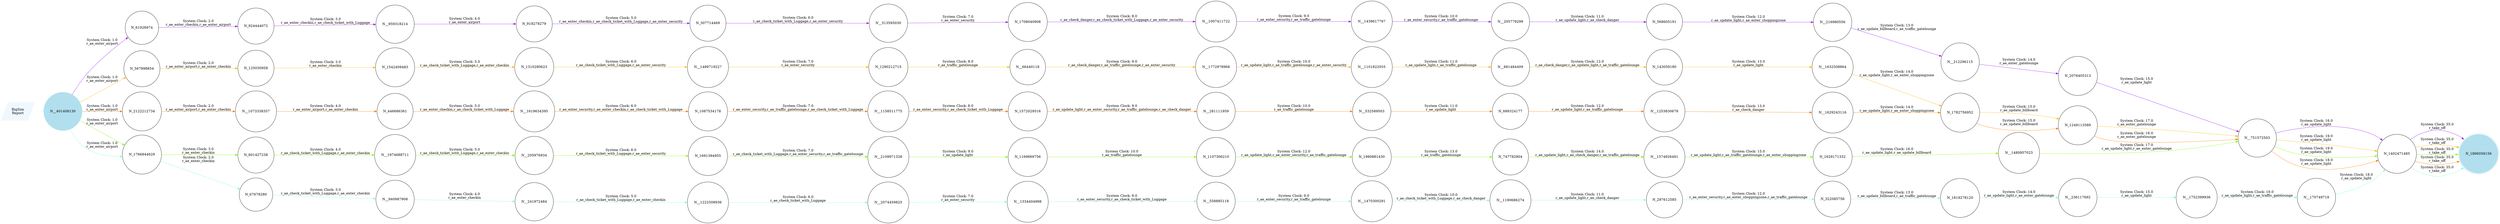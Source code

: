 digraph reaction_graph {
   rankdir=LR;
   Node [shape = circle];
   BigSim_Report [shape = parallelogram color = aliceblue style=filled label="BigSim
Report"];
BigSim_Report -> N__401408130[color = aliceblue label = ""];
 N__401408130
 [shape=circle, color=lightblue2, style=filled];
N_1896058156[ shape = doublecircle, color=lightblue2, style=filled, label="N_1896058156"];
N_568605191[ label="N_568605191"];
 N_568605191 -> N__216980556[ color = purple label = "System Clock: 12.0
r_ae_update_light,r_ae_enter_shoppingzone"];
N__212296115[ label="N__212296115"];
 N__212296115 -> N_2076405313[ color = purple label = "System Clock: 14.0
r_ae_enter_gatelounge"];
N_924444072[ label="N_924444072"];
 N_924444072 -> N__959318214[ color = purple label = "System Clock: 3.0
r_ae_enter_checkin,r_ae_check_ticket_with_Luggage"];
N__1438617767[ label="N__1438617767"];
 N__1438617767 -> N__205779299[ color = purple label = "System Clock: 10.0
r_ae_enter_security,r_ae_traffic_gatelounge"];
N__216980556[ label="N__216980556"];
 N__216980556 -> N__212296115[ color = purple label = "System Clock: 13.0
r_ae_update_billboard,r_ae_traffic_gatelounge"];
N_1708040908[ label="N_1708040908"];
 N_1708040908 -> N__1007411722[ color = purple label = "System Clock: 8.0
r_ae_check_danger,r_ae_check_ticket_with_Luggage,r_ae_enter_security"];
N__401408130[ label="N__401408130"];
 N__401408130 -> N_61926974[ color = purple label = "System Clock: 1.0
r_ae_enter_airport"];
N__751572503[ label="N__751572503"];
 N__751572503 -> N_1402471485[ color = purple label = "System Clock: 16.0
r_ae_update_light"];
N_1402471485[ label="N_1402471485"];
 N_1402471485 -> N_1896058156[ color = purple label = "System Clock: 35.0
r_take_off"];
N_918278279[ label="N_918278279"];
 N_918278279 -> N_307714469[ color = purple label = "System Clock: 5.0
r_ae_enter_checkin,r_ae_check_ticket_with_Luggage,r_ae_enter_security"];
N__313595030[ label="N__313595030"];
 N__313595030 -> N_1708040908[ color = purple label = "System Clock: 7.0
r_ae_enter_security"];
N_61926974[ label="N_61926974"];
 N_61926974 -> N_924444072[ color = purple label = "System Clock: 2.0
r_ae_enter_checkin,r_ae_enter_airport"];
N_307714469[ label="N_307714469"];
 N_307714469 -> N__313595030[ color = purple label = "System Clock: 6.0
r_ae_check_ticket_with_Luggage,r_ae_enter_security"];
N_2076405313[ label="N_2076405313"];
 N_2076405313 -> N__751572503[ color = purple label = "System Clock: 15.0
r_ae_update_light"];
N__205779299[ label="N__205779299"];
 N__205779299 -> N_568605191[ color = purple label = "System Clock: 11.0
r_ae_update_light,r_ae_check_danger"];
N__959318214[ label="N__959318214"];
 N__959318214 -> N_918278279[ color = purple label = "System Clock: 4.0
r_ae_enter_airport"];
N__1007411722[ label="N__1007411722"];
 N__1007411722 -> N__1438617767[ color = purple label = "System Clock: 9.0
r_ae_enter_security,r_ae_traffic_gatelounge"];
N_1896058156[ shape = doublecircle, color=lightblue2, style=filled, label="N_1896058156"];
N__1632508864[ label="N__1632508864"];
 N__1632508864 -> N_1782756952[ color = darkgoldenrod1 label = "System Clock: 14.0
r_ae_update_light,r_ae_enter_shoppingzone"];
N_1249113589[ label="N_1249113589"];
 N_1249113589 -> N__751572503[ color = darkgoldenrod1 label = "System Clock: 17.0
r_ae_enter_gatelounge"];
N_1782756952[ label="N_1782756952"];
 N_1782756952 -> N_1249113589[ color = darkgoldenrod1 label = "System Clock: 15.0
r_ae_update_billboard"];
N_125030958[ label="N_125030958"];
 N_125030958 -> N_1542409483[ color = darkgoldenrod1 label = "System Clock: 3.0
r_ae_enter_checkin"];
N__1772978968[ label="N__1772978968"];
 N__1772978968 -> N__1101822055[ color = darkgoldenrod1 label = "System Clock: 10.0
r_ae_update_light,r_ae_traffic_gatelounge,r_ae_enter_security"];
N__881484409[ label="N__881484409"];
 N__881484409 -> N_143059180[ color = darkgoldenrod1 label = "System Clock: 12.0
r_ae_check_danger,r_ae_update_light,r_ae_traffic_gatelounge"];
N_1310280623[ label="N_1310280623"];
 N_1310280623 -> N__1489719227[ color = darkgoldenrod1 label = "System Clock: 6.0
r_ae_check_ticket_with_Luggage,r_ae_enter_security"];
N__1489719227[ label="N__1489719227"];
 N__1489719227 -> N_1290212715[ color = darkgoldenrod1 label = "System Clock: 7.0
r_ae_enter_security"];
N__401408130[ label="N__401408130"];
 N__401408130 -> N_567898854[ color = darkgoldenrod1 label = "System Clock: 1.0
r_ae_enter_airport"];
N__751572503[ label="N__751572503"];
 N__751572503 -> N_1402471485[ color = darkgoldenrod1 label = "System Clock: 19.0
r_ae_update_light"];
N_1402471485[ label="N_1402471485"];
 N_1402471485 -> N_1896058156[ color = darkgoldenrod1 label = "System Clock: 35.0
r_take_off"];
N_1542409483[ label="N_1542409483"];
 N_1542409483 -> N_1310280623[ color = darkgoldenrod1 label = "System Clock: 5.0
r_ae_check_ticket_with_Luggage,r_ae_enter_checkin"];
N_143059180[ label="N_143059180"];
 N_143059180 -> N__1632508864[ color = darkgoldenrod1 label = "System Clock: 13.0
r_ae_update_light"];
N__1101822055[ label="N__1101822055"];
 N__1101822055 -> N__881484409[ color = darkgoldenrod1 label = "System Clock: 11.0
r_ae_update_light,r_ae_traffic_gatelounge"];
N_1290212715[ label="N_1290212715"];
 N_1290212715 -> N__66440118[ color = darkgoldenrod1 label = "System Clock: 8.0
r_ae_traffic_gatelounge"];
N__66440118[ label="N__66440118"];
 N__66440118 -> N__1772978968[ color = darkgoldenrod1 label = "System Clock: 9.0
r_ae_check_danger,r_ae_traffic_gatelounge,r_ae_enter_security"];
N_567898854[ label="N_567898854"];
 N_567898854 -> N_125030958[ color = darkgoldenrod1 label = "System Clock: 2.0
r_ae_enter_airport,r_ae_enter_checkin"];
N_1896058156[ shape = doublecircle, color=lightblue2, style=filled, label="N_1896058156"];
N__2109971328[ label="N__2109971328"];
 N__2109971328 -> N_1169669756[ color = chartreuse1 label = "System Clock: 9.0
r_ae_update_light"];
N_1766844629[ label="N_1766844629"];
 N_1766844629 -> N_601427238[ color = chartreuse1 label = "System Clock: 3.0
r_ae_enter_checkin"];
N__1974688711[ label="N__1974688711"];
 N__1974688711 -> N__205976934[ color = chartreuse1 label = "System Clock: 5.0
r_ae_check_ticket_with_Luggage,r_ae_enter_checkin"];
N_1691394955[ label="N_1691394955"];
 N_1691394955 -> N__2109971328[ color = chartreuse1 label = "System Clock: 7.0
r_ae_check_ticket_with_Luggage,r_ae_enter_security,r_ae_traffic_gatelounge"];
N_1169669756[ label="N_1169669756"];
 N_1169669756 -> N_1107306210[ color = chartreuse1 label = "System Clock: 10.0
r_ae_traffic_gatelounge"];
N_1107306210[ label="N_1107306210"];
 N_1107306210 -> N_1980881430[ color = chartreuse1 label = "System Clock: 12.0
r_ae_update_light,r_ae_enter_security,r_ae_traffic_gatelounge"];
N_747782904[ label="N_747782904"];
 N_747782904 -> N__1574926491[ color = chartreuse1 label = "System Clock: 14.0
r_ae_update_light,r_ae_check_danger,r_ae_traffic_gatelounge"];
N_1980881430[ label="N_1980881430"];
 N_1980881430 -> N_747782904[ color = chartreuse1 label = "System Clock: 13.0
r_ae_traffic_gatelounge"];
N__401408130[ label="N__401408130"];
 N__401408130 -> N_1766844629[ color = chartreuse1 label = "System Clock: 1.0
r_ae_enter_airport"];
N_601427238[ label="N_601427238"];
 N_601427238 -> N__1974688711[ color = chartreuse1 label = "System Clock: 4.0
r_ae_check_ticket_with_Luggage,r_ae_enter_checkin"];
N__1574926491[ label="N__1574926491"];
 N__1574926491 -> N_1629171332[ color = chartreuse1 label = "System Clock: 15.0
r_ae_update_light,r_ae_traffic_gatelounge,r_ae_enter_shoppingzone"];
N__751572503[ label="N__751572503"];
 N__751572503 -> N_1402471485[ color = chartreuse1 label = "System Clock: 19.0
r_ae_update_light"];
N_1402471485[ label="N_1402471485"];
 N_1402471485 -> N_1896058156[ color = chartreuse1 label = "System Clock: 35.0
r_take_off"];
N__1480957023[ label="N__1480957023"];
 N__1480957023 -> N__751572503[ color = chartreuse1 label = "System Clock: 17.0
r_ae_update_light,r_ae_enter_gatelounge"];
N_1629171332[ label="N_1629171332"];
 N_1629171332 -> N__1480957023[ color = chartreuse1 label = "System Clock: 16.0
r_ae_update_light,r_ae_update_billboard"];
N__205976934[ label="N__205976934"];
 N__205976934 -> N_1691394955[ color = chartreuse1 label = "System Clock: 6.0
r_ae_check_ticket_with_Luggage,r_ae_enter_security"];
N_1896058156[ shape = doublecircle, color=lightblue2, style=filled, label="N_1896058156"];
N_1572029516[ label="N_1572029516"];
 N_1572029516 -> N__281111959[ color = darkorange1 label = "System Clock: 9.0
r_ae_update_light,r_ae_enter_security,r_ae_traffic_gatelounge,r_ae_check_danger"];
N__1629243116[ label="N__1629243116"];
 N__1629243116 -> N_1782756952[ color = darkorange1 label = "System Clock: 14.0
r_ae_update_light,r_ae_enter_shoppingzone"];
N_1249113589[ label="N_1249113589"];
 N_1249113589 -> N__751572503[ color = darkorange1 label = "System Clock: 16.0
r_ae_enter_gatelounge"];
N__1619634395[ label="N__1619634395"];
 N__1619634395 -> N_1087534178[ color = darkorange1 label = "System Clock: 6.0
r_ae_enter_security,r_ae_enter_checkin,r_ae_check_ticket_with_Luggage"];
N_2122212734[ label="N_2122212734"];
 N_2122212734 -> N__1073338357[ color = darkorange1 label = "System Clock: 2.0
r_ae_enter_airport,r_ae_enter_checkin"];
N_1782756952[ label="N_1782756952"];
 N_1782756952 -> N_1249113589[ color = darkorange1 label = "System Clock: 15.0
r_ae_update_billboard"];
N__532589503[ label="N__532589503"];
 N__532589503 -> N_689324177[ color = darkorange1 label = "System Clock: 11.0
r_ae_update_light"];
N__1158511775[ label="N__1158511775"];
 N__1158511775 -> N_1572029516[ color = darkorange1 label = "System Clock: 8.0
r_ae_enter_security,r_ae_check_ticket_with_Luggage"];
N__401408130[ label="N__401408130"];
 N__401408130 -> N_2122212734[ color = darkorange1 label = "System Clock: 1.0
r_ae_enter_airport"];
N__751572503[ label="N__751572503"];
 N__751572503 -> N_1402471485[ color = darkorange1 label = "System Clock: 18.0
r_ae_update_light"];
N_1402471485[ label="N_1402471485"];
 N_1402471485 -> N_1896058156[ color = darkorange1 label = "System Clock: 35.0
r_take_off"];
N__1073338357[ label="N__1073338357"];
 N__1073338357 -> N_446686361[ color = darkorange1 label = "System Clock: 4.0
r_ae_enter_airport,r_ae_enter_checkin"];
N_1087534178[ label="N_1087534178"];
 N_1087534178 -> N__1158511775[ color = darkorange1 label = "System Clock: 7.0
r_ae_enter_security,r_ae_traffic_gatelounge,r_ae_check_ticket_with_Luggage"];
N_689324177[ label="N_689324177"];
 N_689324177 -> N__1253830678[ color = darkorange1 label = "System Clock: 12.0
r_ae_update_light,r_ae_traffic_gatelounge"];
N__1253830678[ label="N__1253830678"];
 N__1253830678 -> N__1629243116[ color = darkorange1 label = "System Clock: 13.0
r_ae_check_danger"];
N_446686361[ label="N_446686361"];
 N_446686361 -> N__1619634395[ color = darkorange1 label = "System Clock: 5.0
r_ae_enter_checkin,r_ae_check_ticket_with_Luggage"];
N__281111959[ label="N__281111959"];
 N__281111959 -> N__532589503[ color = darkorange1 label = "System Clock: 10.0
r_ae_traffic_gatelounge"];
N_1896058156[ shape = doublecircle, color=lightblue2, style=filled, label="N_1896058156"];
N__1222508936[ label="N__1222508936"];
 N__1222508936 -> N__2074459825[ color = aquamarine1 label = "System Clock: 6.0
r_ae_check_ticket_with_Luggage"];
N_322085756[ label="N_322085756"];
 N_322085756 -> N_1819278120[ color = aquamarine1 label = "System Clock: 13.0
r_ae_update_billboard,r_ae_traffic_gatelounge"];
N_1766844629[ label="N_1766844629"];
 N_1766844629 -> N_67678280[ color = aquamarine1 label = "System Clock: 2.0
r_ae_enter_checkin"];
N__2074459825[ label="N__2074459825"];
 N__2074459825 -> N__1334404998[ color = aquamarine1 label = "System Clock: 7.0
r_ae_enter_security"];
N_297612585[ label="N_297612585"];
 N_297612585 -> N_322085756[ color = aquamarine1 label = "System Clock: 12.0
r_ae_enter_security,r_ae_enter_shoppingzone,r_ae_traffic_gatelounge"];
N_67678280[ label="N_67678280"];
 N_67678280 -> N__940987908[ color = aquamarine1 label = "System Clock: 3.0
r_ae_check_ticket_with_Luggage,r_ae_enter_checkin"];
N__940987908[ label="N__940987908"];
 N__940987908 -> N__241972484[ color = aquamarine1 label = "System Clock: 4.0
r_ae_enter_checkin"];
N__1470300291[ label="N__1470300291"];
 N__1470300291 -> N__1190686274[ color = aquamarine1 label = "System Clock: 10.0
r_ae_check_ticket_with_Luggage,r_ae_check_danger"];
N__236117692[ label="N__236117692"];
 N__236117692 -> N__1752399936[ color = aquamarine1 label = "System Clock: 15.0
r_ae_update_light"];
N__241972484[ label="N__241972484"];
 N__241972484 -> N__1222508936[ color = aquamarine1 label = "System Clock: 5.0
r_ae_check_ticket_with_Luggage,r_ae_enter_checkin"];
N__401408130[ label="N__401408130"];
 N__401408130 -> N_1766844629[ color = aquamarine1 label = "System Clock: 1.0
r_ae_enter_airport"];
N_1402471485[ label="N_1402471485"];
 N_1402471485 -> N_1896058156[ color = aquamarine1 label = "System Clock: 35.0
r_take_off"];
N_1819278120[ label="N_1819278120"];
 N_1819278120 -> N__236117692[ color = aquamarine1 label = "System Clock: 14.0
r_ae_update_light,r_ae_enter_gatelounge"];
N__1752399936[ label="N__1752399936"];
 N__1752399936 -> N__170749719[ color = aquamarine1 label = "System Clock: 16.0
r_ae_update_light,r_ae_traffic_gatelounge"];
N__1190686274[ label="N__1190686274"];
 N__1190686274 -> N_297612585[ color = aquamarine1 label = "System Clock: 11.0
r_ae_update_light,r_ae_check_danger"];
N__558885118[ label="N__558885118"];
 N__558885118 -> N__1470300291[ color = aquamarine1 label = "System Clock: 9.0
r_ae_enter_security,r_ae_traffic_gatelounge"];
N__170749719[ label="N__170749719"];
 N__170749719 -> N_1402471485[ color = aquamarine1 label = "System Clock: 18.0
r_ae_update_light"];
N__1334404998[ label="N__1334404998"];
 N__1334404998 -> N__558885118[ color = aquamarine1 label = "System Clock: 8.0
r_ae_enter_security,r_ae_check_ticket_with_Luggage"];
}
